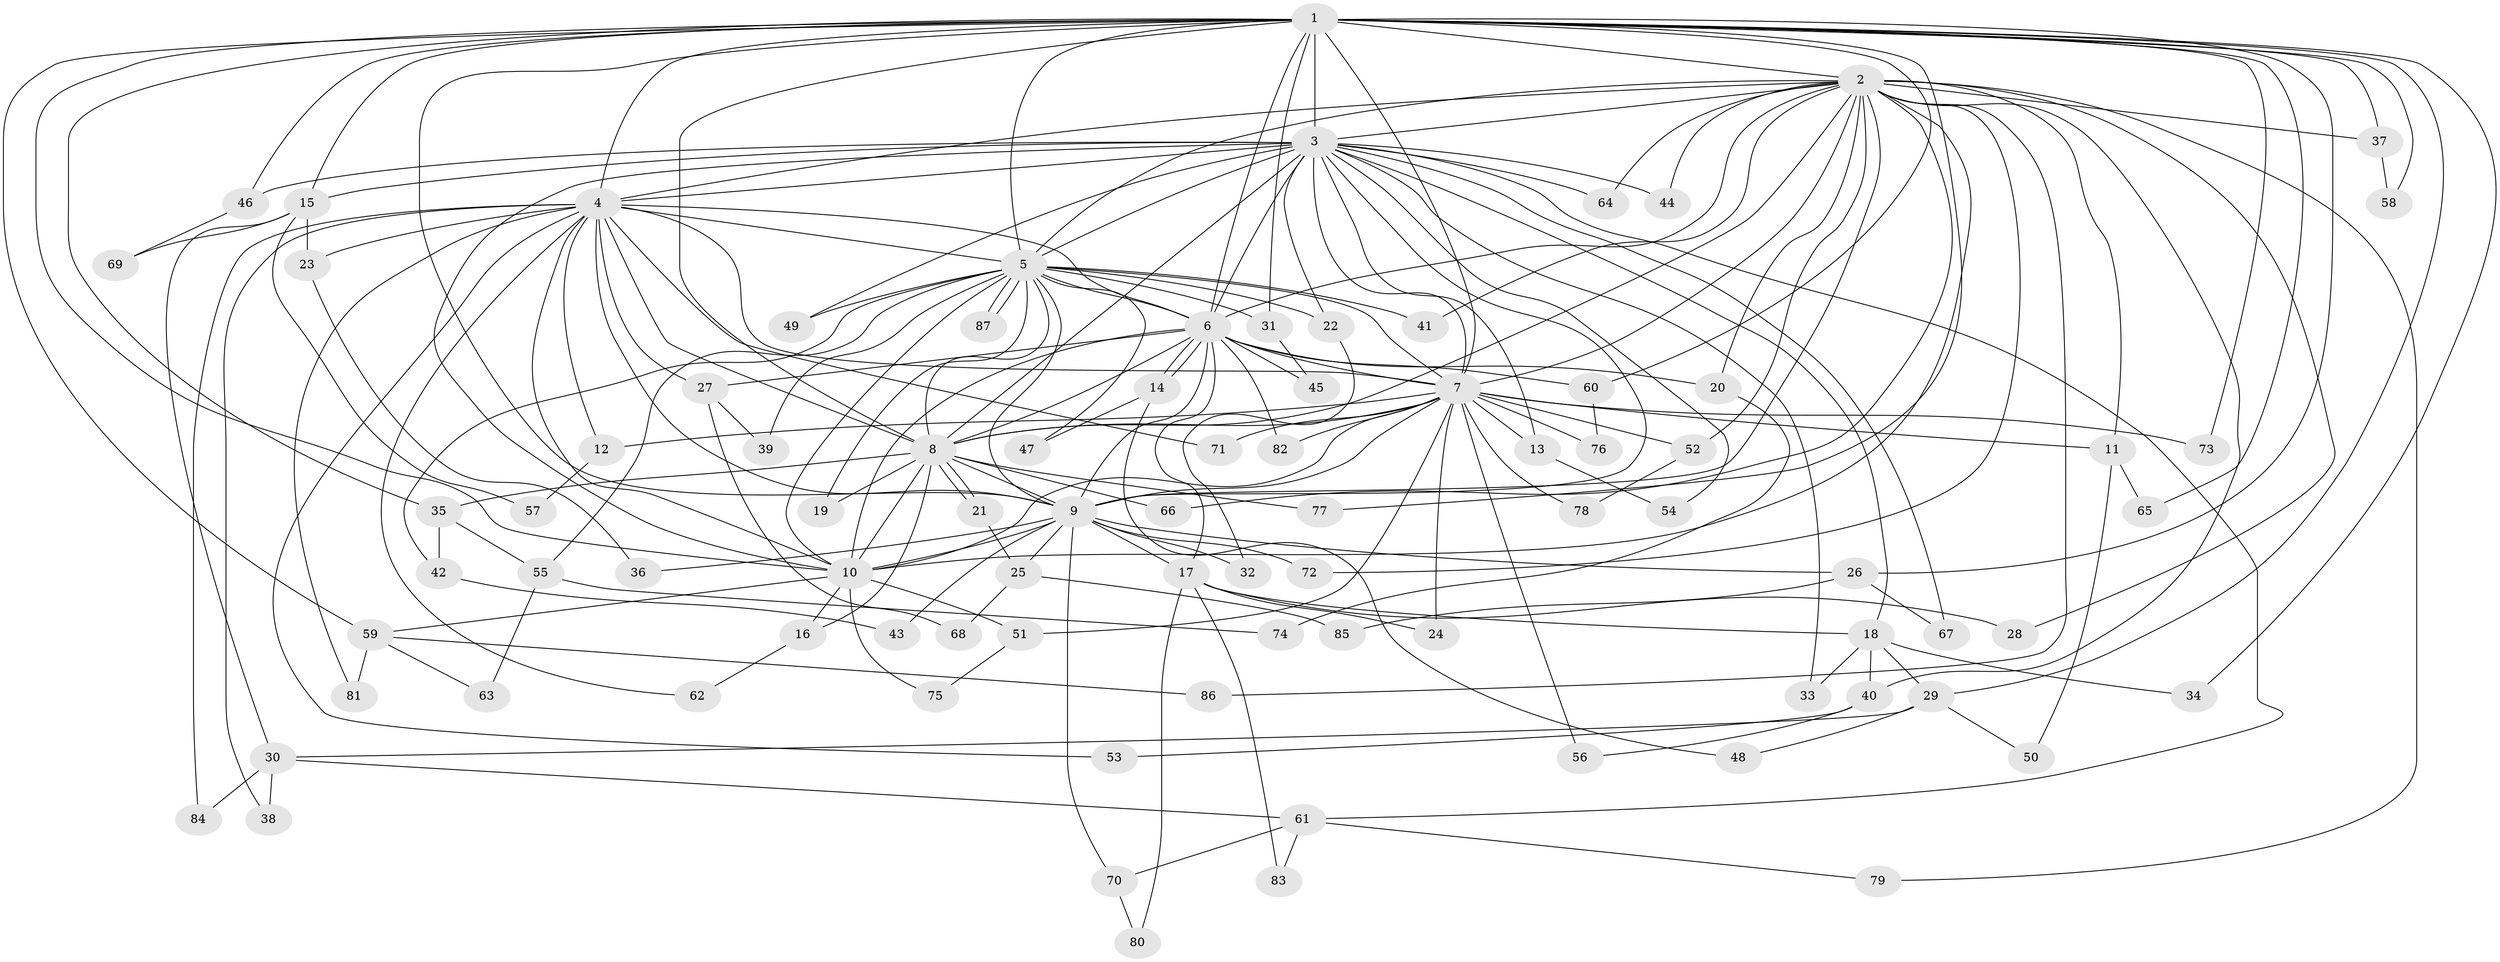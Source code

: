 // coarse degree distribution, {7: 0.05714285714285714, 5: 0.11428571428571428, 3: 0.2, 14: 0.02857142857142857, 4: 0.22857142857142856, 2: 0.17142857142857143, 21: 0.02857142857142857, 16: 0.05714285714285714, 13: 0.08571428571428572, 1: 0.02857142857142857}
// Generated by graph-tools (version 1.1) at 2025/36/03/04/25 23:36:16]
// undirected, 87 vertices, 199 edges
graph export_dot {
  node [color=gray90,style=filled];
  1;
  2;
  3;
  4;
  5;
  6;
  7;
  8;
  9;
  10;
  11;
  12;
  13;
  14;
  15;
  16;
  17;
  18;
  19;
  20;
  21;
  22;
  23;
  24;
  25;
  26;
  27;
  28;
  29;
  30;
  31;
  32;
  33;
  34;
  35;
  36;
  37;
  38;
  39;
  40;
  41;
  42;
  43;
  44;
  45;
  46;
  47;
  48;
  49;
  50;
  51;
  52;
  53;
  54;
  55;
  56;
  57;
  58;
  59;
  60;
  61;
  62;
  63;
  64;
  65;
  66;
  67;
  68;
  69;
  70;
  71;
  72;
  73;
  74;
  75;
  76;
  77;
  78;
  79;
  80;
  81;
  82;
  83;
  84;
  85;
  86;
  87;
  1 -- 2;
  1 -- 3;
  1 -- 4;
  1 -- 5;
  1 -- 6;
  1 -- 7;
  1 -- 8;
  1 -- 9;
  1 -- 10;
  1 -- 15;
  1 -- 26;
  1 -- 29;
  1 -- 31;
  1 -- 34;
  1 -- 35;
  1 -- 37;
  1 -- 46;
  1 -- 58;
  1 -- 59;
  1 -- 60;
  1 -- 65;
  1 -- 73;
  1 -- 77;
  2 -- 3;
  2 -- 4;
  2 -- 5;
  2 -- 6;
  2 -- 7;
  2 -- 8;
  2 -- 9;
  2 -- 10;
  2 -- 11;
  2 -- 20;
  2 -- 28;
  2 -- 37;
  2 -- 40;
  2 -- 41;
  2 -- 44;
  2 -- 52;
  2 -- 64;
  2 -- 66;
  2 -- 72;
  2 -- 79;
  2 -- 86;
  3 -- 4;
  3 -- 5;
  3 -- 6;
  3 -- 7;
  3 -- 8;
  3 -- 9;
  3 -- 10;
  3 -- 13;
  3 -- 15;
  3 -- 18;
  3 -- 22;
  3 -- 33;
  3 -- 44;
  3 -- 46;
  3 -- 49;
  3 -- 54;
  3 -- 61;
  3 -- 64;
  3 -- 67;
  4 -- 5;
  4 -- 6;
  4 -- 7;
  4 -- 8;
  4 -- 9;
  4 -- 10;
  4 -- 12;
  4 -- 23;
  4 -- 27;
  4 -- 38;
  4 -- 53;
  4 -- 62;
  4 -- 71;
  4 -- 81;
  4 -- 84;
  5 -- 6;
  5 -- 7;
  5 -- 8;
  5 -- 9;
  5 -- 10;
  5 -- 19;
  5 -- 22;
  5 -- 31;
  5 -- 39;
  5 -- 41;
  5 -- 42;
  5 -- 47;
  5 -- 49;
  5 -- 55;
  5 -- 87;
  5 -- 87;
  6 -- 7;
  6 -- 8;
  6 -- 9;
  6 -- 10;
  6 -- 14;
  6 -- 14;
  6 -- 17;
  6 -- 20;
  6 -- 27;
  6 -- 45;
  6 -- 60;
  6 -- 82;
  7 -- 8;
  7 -- 9;
  7 -- 10;
  7 -- 11;
  7 -- 12;
  7 -- 13;
  7 -- 24;
  7 -- 51;
  7 -- 52;
  7 -- 56;
  7 -- 71;
  7 -- 73;
  7 -- 76;
  7 -- 78;
  7 -- 82;
  8 -- 9;
  8 -- 10;
  8 -- 16;
  8 -- 19;
  8 -- 21;
  8 -- 21;
  8 -- 35;
  8 -- 66;
  8 -- 77;
  9 -- 10;
  9 -- 17;
  9 -- 25;
  9 -- 26;
  9 -- 32;
  9 -- 36;
  9 -- 43;
  9 -- 70;
  9 -- 72;
  10 -- 16;
  10 -- 51;
  10 -- 59;
  10 -- 75;
  11 -- 50;
  11 -- 65;
  12 -- 57;
  13 -- 54;
  14 -- 47;
  14 -- 48;
  15 -- 23;
  15 -- 30;
  15 -- 57;
  15 -- 69;
  16 -- 62;
  17 -- 18;
  17 -- 24;
  17 -- 28;
  17 -- 80;
  17 -- 83;
  18 -- 29;
  18 -- 33;
  18 -- 34;
  18 -- 40;
  20 -- 74;
  21 -- 25;
  22 -- 32;
  23 -- 36;
  25 -- 68;
  25 -- 85;
  26 -- 67;
  26 -- 85;
  27 -- 39;
  27 -- 68;
  29 -- 30;
  29 -- 48;
  29 -- 50;
  30 -- 38;
  30 -- 61;
  30 -- 84;
  31 -- 45;
  35 -- 42;
  35 -- 55;
  37 -- 58;
  40 -- 53;
  40 -- 56;
  42 -- 43;
  46 -- 69;
  51 -- 75;
  52 -- 78;
  55 -- 63;
  55 -- 74;
  59 -- 63;
  59 -- 81;
  59 -- 86;
  60 -- 76;
  61 -- 70;
  61 -- 79;
  61 -- 83;
  70 -- 80;
}

